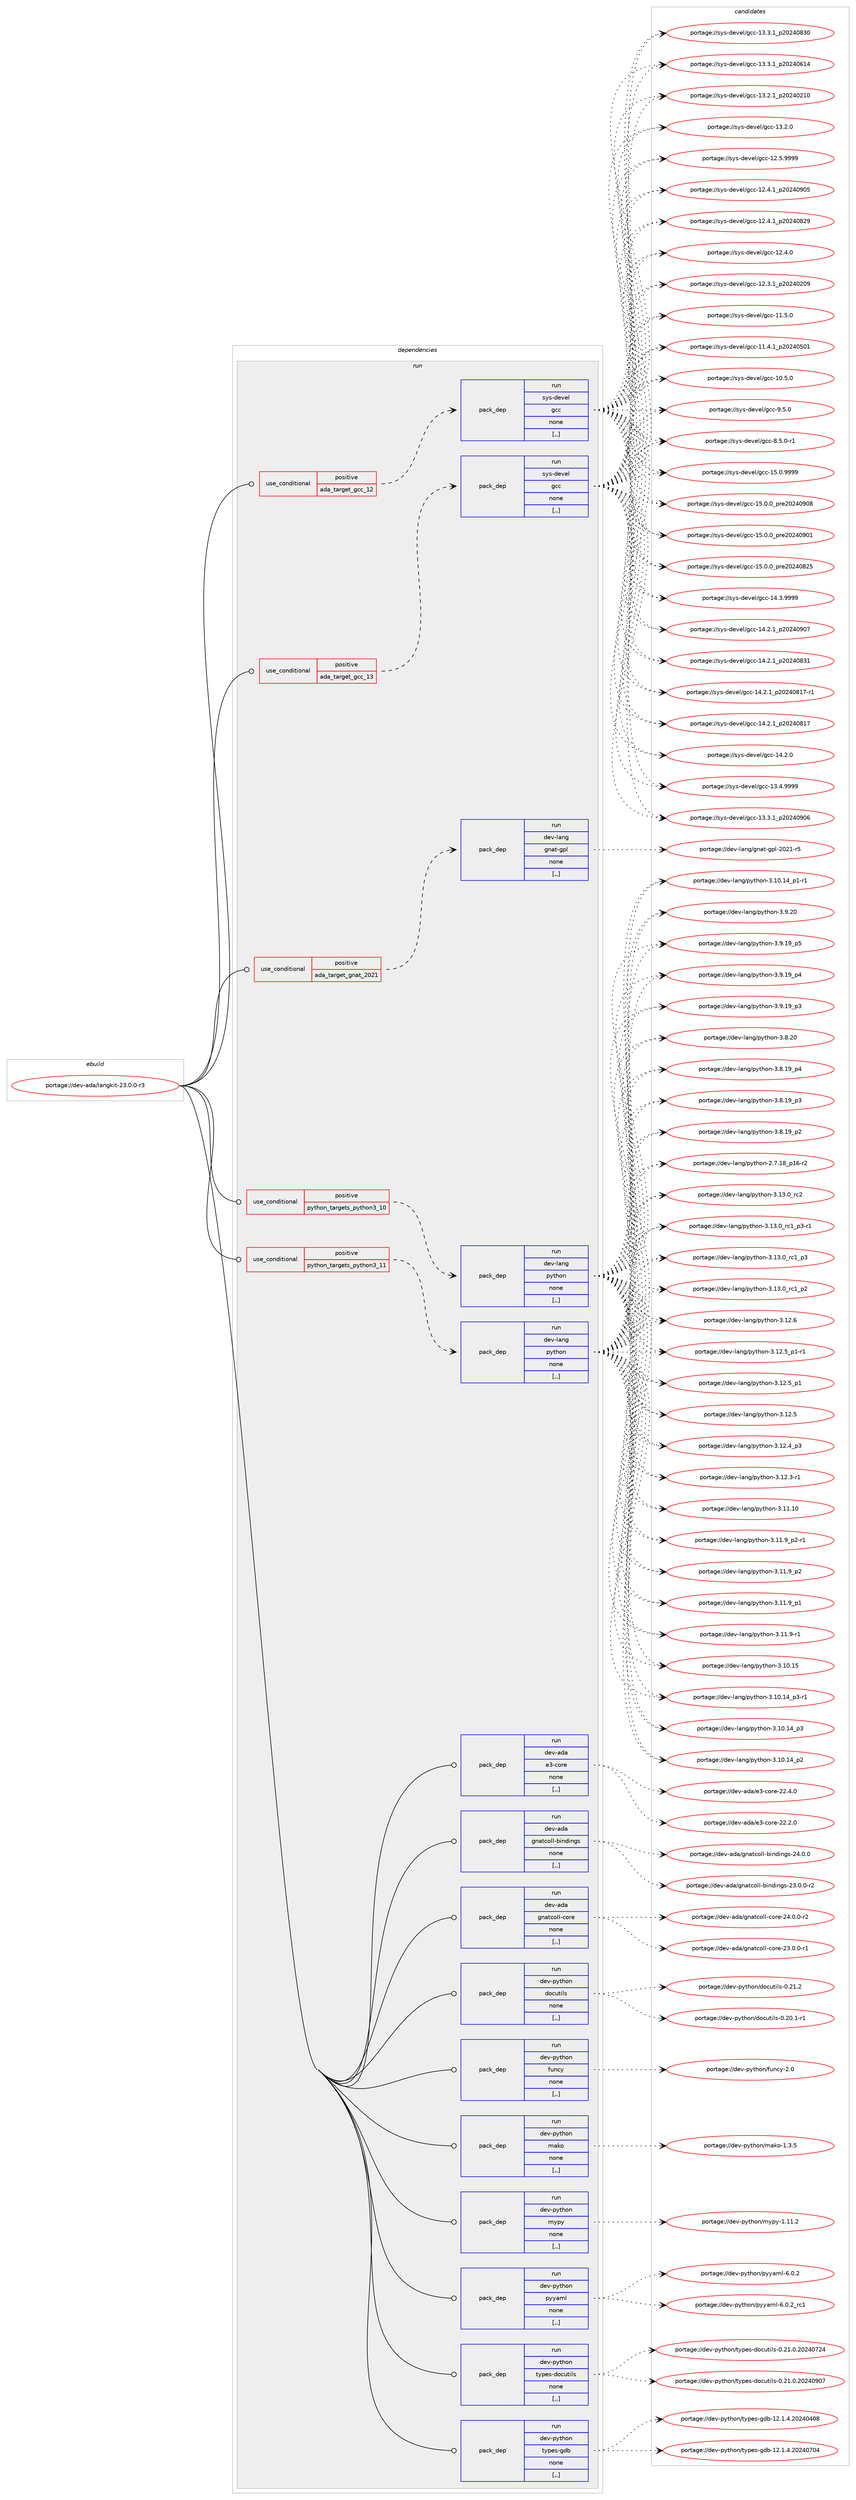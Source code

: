 digraph prolog {

# *************
# Graph options
# *************

newrank=true;
concentrate=true;
compound=true;
graph [rankdir=LR,fontname=Helvetica,fontsize=10,ranksep=1.5];#, ranksep=2.5, nodesep=0.2];
edge  [arrowhead=vee];
node  [fontname=Helvetica,fontsize=10];

# **********
# The ebuild
# **********

subgraph cluster_leftcol {
color=gray;
label=<<i>ebuild</i>>;
id [label="portage://dev-ada/langkit-23.0.0-r3", color=red, width=4, href="../dev-ada/langkit-23.0.0-r3.svg"];
}

# ****************
# The dependencies
# ****************

subgraph cluster_midcol {
color=gray;
label=<<i>dependencies</i>>;
subgraph cluster_compile {
fillcolor="#eeeeee";
style=filled;
label=<<i>compile</i>>;
}
subgraph cluster_compileandrun {
fillcolor="#eeeeee";
style=filled;
label=<<i>compile and run</i>>;
}
subgraph cluster_run {
fillcolor="#eeeeee";
style=filled;
label=<<i>run</i>>;
subgraph cond146431 {
dependency557437 [label=<<TABLE BORDER="0" CELLBORDER="1" CELLSPACING="0" CELLPADDING="4"><TR><TD ROWSPAN="3" CELLPADDING="10">use_conditional</TD></TR><TR><TD>positive</TD></TR><TR><TD>ada_target_gcc_12</TD></TR></TABLE>>, shape=none, color=red];
subgraph pack406484 {
dependency557438 [label=<<TABLE BORDER="0" CELLBORDER="1" CELLSPACING="0" CELLPADDING="4" WIDTH="220"><TR><TD ROWSPAN="6" CELLPADDING="30">pack_dep</TD></TR><TR><TD WIDTH="110">run</TD></TR><TR><TD>sys-devel</TD></TR><TR><TD>gcc</TD></TR><TR><TD>none</TD></TR><TR><TD>[,,]</TD></TR></TABLE>>, shape=none, color=blue];
}
dependency557437:e -> dependency557438:w [weight=20,style="dashed",arrowhead="vee"];
}
id:e -> dependency557437:w [weight=20,style="solid",arrowhead="odot"];
subgraph cond146432 {
dependency557439 [label=<<TABLE BORDER="0" CELLBORDER="1" CELLSPACING="0" CELLPADDING="4"><TR><TD ROWSPAN="3" CELLPADDING="10">use_conditional</TD></TR><TR><TD>positive</TD></TR><TR><TD>ada_target_gcc_13</TD></TR></TABLE>>, shape=none, color=red];
subgraph pack406485 {
dependency557440 [label=<<TABLE BORDER="0" CELLBORDER="1" CELLSPACING="0" CELLPADDING="4" WIDTH="220"><TR><TD ROWSPAN="6" CELLPADDING="30">pack_dep</TD></TR><TR><TD WIDTH="110">run</TD></TR><TR><TD>sys-devel</TD></TR><TR><TD>gcc</TD></TR><TR><TD>none</TD></TR><TR><TD>[,,]</TD></TR></TABLE>>, shape=none, color=blue];
}
dependency557439:e -> dependency557440:w [weight=20,style="dashed",arrowhead="vee"];
}
id:e -> dependency557439:w [weight=20,style="solid",arrowhead="odot"];
subgraph cond146433 {
dependency557441 [label=<<TABLE BORDER="0" CELLBORDER="1" CELLSPACING="0" CELLPADDING="4"><TR><TD ROWSPAN="3" CELLPADDING="10">use_conditional</TD></TR><TR><TD>positive</TD></TR><TR><TD>ada_target_gnat_2021</TD></TR></TABLE>>, shape=none, color=red];
subgraph pack406486 {
dependency557442 [label=<<TABLE BORDER="0" CELLBORDER="1" CELLSPACING="0" CELLPADDING="4" WIDTH="220"><TR><TD ROWSPAN="6" CELLPADDING="30">pack_dep</TD></TR><TR><TD WIDTH="110">run</TD></TR><TR><TD>dev-lang</TD></TR><TR><TD>gnat-gpl</TD></TR><TR><TD>none</TD></TR><TR><TD>[,,]</TD></TR></TABLE>>, shape=none, color=blue];
}
dependency557441:e -> dependency557442:w [weight=20,style="dashed",arrowhead="vee"];
}
id:e -> dependency557441:w [weight=20,style="solid",arrowhead="odot"];
subgraph cond146434 {
dependency557443 [label=<<TABLE BORDER="0" CELLBORDER="1" CELLSPACING="0" CELLPADDING="4"><TR><TD ROWSPAN="3" CELLPADDING="10">use_conditional</TD></TR><TR><TD>positive</TD></TR><TR><TD>python_targets_python3_10</TD></TR></TABLE>>, shape=none, color=red];
subgraph pack406487 {
dependency557444 [label=<<TABLE BORDER="0" CELLBORDER="1" CELLSPACING="0" CELLPADDING="4" WIDTH="220"><TR><TD ROWSPAN="6" CELLPADDING="30">pack_dep</TD></TR><TR><TD WIDTH="110">run</TD></TR><TR><TD>dev-lang</TD></TR><TR><TD>python</TD></TR><TR><TD>none</TD></TR><TR><TD>[,,]</TD></TR></TABLE>>, shape=none, color=blue];
}
dependency557443:e -> dependency557444:w [weight=20,style="dashed",arrowhead="vee"];
}
id:e -> dependency557443:w [weight=20,style="solid",arrowhead="odot"];
subgraph cond146435 {
dependency557445 [label=<<TABLE BORDER="0" CELLBORDER="1" CELLSPACING="0" CELLPADDING="4"><TR><TD ROWSPAN="3" CELLPADDING="10">use_conditional</TD></TR><TR><TD>positive</TD></TR><TR><TD>python_targets_python3_11</TD></TR></TABLE>>, shape=none, color=red];
subgraph pack406488 {
dependency557446 [label=<<TABLE BORDER="0" CELLBORDER="1" CELLSPACING="0" CELLPADDING="4" WIDTH="220"><TR><TD ROWSPAN="6" CELLPADDING="30">pack_dep</TD></TR><TR><TD WIDTH="110">run</TD></TR><TR><TD>dev-lang</TD></TR><TR><TD>python</TD></TR><TR><TD>none</TD></TR><TR><TD>[,,]</TD></TR></TABLE>>, shape=none, color=blue];
}
dependency557445:e -> dependency557446:w [weight=20,style="dashed",arrowhead="vee"];
}
id:e -> dependency557445:w [weight=20,style="solid",arrowhead="odot"];
subgraph pack406489 {
dependency557447 [label=<<TABLE BORDER="0" CELLBORDER="1" CELLSPACING="0" CELLPADDING="4" WIDTH="220"><TR><TD ROWSPAN="6" CELLPADDING="30">pack_dep</TD></TR><TR><TD WIDTH="110">run</TD></TR><TR><TD>dev-ada</TD></TR><TR><TD>e3-core</TD></TR><TR><TD>none</TD></TR><TR><TD>[,,]</TD></TR></TABLE>>, shape=none, color=blue];
}
id:e -> dependency557447:w [weight=20,style="solid",arrowhead="odot"];
subgraph pack406490 {
dependency557448 [label=<<TABLE BORDER="0" CELLBORDER="1" CELLSPACING="0" CELLPADDING="4" WIDTH="220"><TR><TD ROWSPAN="6" CELLPADDING="30">pack_dep</TD></TR><TR><TD WIDTH="110">run</TD></TR><TR><TD>dev-ada</TD></TR><TR><TD>gnatcoll-bindings</TD></TR><TR><TD>none</TD></TR><TR><TD>[,,]</TD></TR></TABLE>>, shape=none, color=blue];
}
id:e -> dependency557448:w [weight=20,style="solid",arrowhead="odot"];
subgraph pack406491 {
dependency557449 [label=<<TABLE BORDER="0" CELLBORDER="1" CELLSPACING="0" CELLPADDING="4" WIDTH="220"><TR><TD ROWSPAN="6" CELLPADDING="30">pack_dep</TD></TR><TR><TD WIDTH="110">run</TD></TR><TR><TD>dev-ada</TD></TR><TR><TD>gnatcoll-core</TD></TR><TR><TD>none</TD></TR><TR><TD>[,,]</TD></TR></TABLE>>, shape=none, color=blue];
}
id:e -> dependency557449:w [weight=20,style="solid",arrowhead="odot"];
subgraph pack406492 {
dependency557450 [label=<<TABLE BORDER="0" CELLBORDER="1" CELLSPACING="0" CELLPADDING="4" WIDTH="220"><TR><TD ROWSPAN="6" CELLPADDING="30">pack_dep</TD></TR><TR><TD WIDTH="110">run</TD></TR><TR><TD>dev-python</TD></TR><TR><TD>docutils</TD></TR><TR><TD>none</TD></TR><TR><TD>[,,]</TD></TR></TABLE>>, shape=none, color=blue];
}
id:e -> dependency557450:w [weight=20,style="solid",arrowhead="odot"];
subgraph pack406493 {
dependency557451 [label=<<TABLE BORDER="0" CELLBORDER="1" CELLSPACING="0" CELLPADDING="4" WIDTH="220"><TR><TD ROWSPAN="6" CELLPADDING="30">pack_dep</TD></TR><TR><TD WIDTH="110">run</TD></TR><TR><TD>dev-python</TD></TR><TR><TD>funcy</TD></TR><TR><TD>none</TD></TR><TR><TD>[,,]</TD></TR></TABLE>>, shape=none, color=blue];
}
id:e -> dependency557451:w [weight=20,style="solid",arrowhead="odot"];
subgraph pack406494 {
dependency557452 [label=<<TABLE BORDER="0" CELLBORDER="1" CELLSPACING="0" CELLPADDING="4" WIDTH="220"><TR><TD ROWSPAN="6" CELLPADDING="30">pack_dep</TD></TR><TR><TD WIDTH="110">run</TD></TR><TR><TD>dev-python</TD></TR><TR><TD>mako</TD></TR><TR><TD>none</TD></TR><TR><TD>[,,]</TD></TR></TABLE>>, shape=none, color=blue];
}
id:e -> dependency557452:w [weight=20,style="solid",arrowhead="odot"];
subgraph pack406495 {
dependency557453 [label=<<TABLE BORDER="0" CELLBORDER="1" CELLSPACING="0" CELLPADDING="4" WIDTH="220"><TR><TD ROWSPAN="6" CELLPADDING="30">pack_dep</TD></TR><TR><TD WIDTH="110">run</TD></TR><TR><TD>dev-python</TD></TR><TR><TD>mypy</TD></TR><TR><TD>none</TD></TR><TR><TD>[,,]</TD></TR></TABLE>>, shape=none, color=blue];
}
id:e -> dependency557453:w [weight=20,style="solid",arrowhead="odot"];
subgraph pack406496 {
dependency557454 [label=<<TABLE BORDER="0" CELLBORDER="1" CELLSPACING="0" CELLPADDING="4" WIDTH="220"><TR><TD ROWSPAN="6" CELLPADDING="30">pack_dep</TD></TR><TR><TD WIDTH="110">run</TD></TR><TR><TD>dev-python</TD></TR><TR><TD>pyyaml</TD></TR><TR><TD>none</TD></TR><TR><TD>[,,]</TD></TR></TABLE>>, shape=none, color=blue];
}
id:e -> dependency557454:w [weight=20,style="solid",arrowhead="odot"];
subgraph pack406497 {
dependency557455 [label=<<TABLE BORDER="0" CELLBORDER="1" CELLSPACING="0" CELLPADDING="4" WIDTH="220"><TR><TD ROWSPAN="6" CELLPADDING="30">pack_dep</TD></TR><TR><TD WIDTH="110">run</TD></TR><TR><TD>dev-python</TD></TR><TR><TD>types-docutils</TD></TR><TR><TD>none</TD></TR><TR><TD>[,,]</TD></TR></TABLE>>, shape=none, color=blue];
}
id:e -> dependency557455:w [weight=20,style="solid",arrowhead="odot"];
subgraph pack406498 {
dependency557456 [label=<<TABLE BORDER="0" CELLBORDER="1" CELLSPACING="0" CELLPADDING="4" WIDTH="220"><TR><TD ROWSPAN="6" CELLPADDING="30">pack_dep</TD></TR><TR><TD WIDTH="110">run</TD></TR><TR><TD>dev-python</TD></TR><TR><TD>types-gdb</TD></TR><TR><TD>none</TD></TR><TR><TD>[,,]</TD></TR></TABLE>>, shape=none, color=blue];
}
id:e -> dependency557456:w [weight=20,style="solid",arrowhead="odot"];
}
}

# **************
# The candidates
# **************

subgraph cluster_choices {
rank=same;
color=gray;
label=<<i>candidates</i>>;

subgraph choice406484 {
color=black;
nodesep=1;
choice1151211154510010111810110847103999945495346484657575757 [label="portage://sys-devel/gcc-15.0.9999", color=red, width=4,href="../sys-devel/gcc-15.0.9999.svg"];
choice1151211154510010111810110847103999945495346484648951121141015048505248574856 [label="portage://sys-devel/gcc-15.0.0_pre20240908", color=red, width=4,href="../sys-devel/gcc-15.0.0_pre20240908.svg"];
choice1151211154510010111810110847103999945495346484648951121141015048505248574849 [label="portage://sys-devel/gcc-15.0.0_pre20240901", color=red, width=4,href="../sys-devel/gcc-15.0.0_pre20240901.svg"];
choice1151211154510010111810110847103999945495346484648951121141015048505248565053 [label="portage://sys-devel/gcc-15.0.0_pre20240825", color=red, width=4,href="../sys-devel/gcc-15.0.0_pre20240825.svg"];
choice1151211154510010111810110847103999945495246514657575757 [label="portage://sys-devel/gcc-14.3.9999", color=red, width=4,href="../sys-devel/gcc-14.3.9999.svg"];
choice1151211154510010111810110847103999945495246504649951125048505248574855 [label="portage://sys-devel/gcc-14.2.1_p20240907", color=red, width=4,href="../sys-devel/gcc-14.2.1_p20240907.svg"];
choice1151211154510010111810110847103999945495246504649951125048505248565149 [label="portage://sys-devel/gcc-14.2.1_p20240831", color=red, width=4,href="../sys-devel/gcc-14.2.1_p20240831.svg"];
choice11512111545100101118101108471039999454952465046499511250485052485649554511449 [label="portage://sys-devel/gcc-14.2.1_p20240817-r1", color=red, width=4,href="../sys-devel/gcc-14.2.1_p20240817-r1.svg"];
choice1151211154510010111810110847103999945495246504649951125048505248564955 [label="portage://sys-devel/gcc-14.2.1_p20240817", color=red, width=4,href="../sys-devel/gcc-14.2.1_p20240817.svg"];
choice1151211154510010111810110847103999945495246504648 [label="portage://sys-devel/gcc-14.2.0", color=red, width=4,href="../sys-devel/gcc-14.2.0.svg"];
choice1151211154510010111810110847103999945495146524657575757 [label="portage://sys-devel/gcc-13.4.9999", color=red, width=4,href="../sys-devel/gcc-13.4.9999.svg"];
choice1151211154510010111810110847103999945495146514649951125048505248574854 [label="portage://sys-devel/gcc-13.3.1_p20240906", color=red, width=4,href="../sys-devel/gcc-13.3.1_p20240906.svg"];
choice1151211154510010111810110847103999945495146514649951125048505248565148 [label="portage://sys-devel/gcc-13.3.1_p20240830", color=red, width=4,href="../sys-devel/gcc-13.3.1_p20240830.svg"];
choice1151211154510010111810110847103999945495146514649951125048505248544952 [label="portage://sys-devel/gcc-13.3.1_p20240614", color=red, width=4,href="../sys-devel/gcc-13.3.1_p20240614.svg"];
choice1151211154510010111810110847103999945495146504649951125048505248504948 [label="portage://sys-devel/gcc-13.2.1_p20240210", color=red, width=4,href="../sys-devel/gcc-13.2.1_p20240210.svg"];
choice1151211154510010111810110847103999945495146504648 [label="portage://sys-devel/gcc-13.2.0", color=red, width=4,href="../sys-devel/gcc-13.2.0.svg"];
choice1151211154510010111810110847103999945495046534657575757 [label="portage://sys-devel/gcc-12.5.9999", color=red, width=4,href="../sys-devel/gcc-12.5.9999.svg"];
choice1151211154510010111810110847103999945495046524649951125048505248574853 [label="portage://sys-devel/gcc-12.4.1_p20240905", color=red, width=4,href="../sys-devel/gcc-12.4.1_p20240905.svg"];
choice1151211154510010111810110847103999945495046524649951125048505248565057 [label="portage://sys-devel/gcc-12.4.1_p20240829", color=red, width=4,href="../sys-devel/gcc-12.4.1_p20240829.svg"];
choice1151211154510010111810110847103999945495046524648 [label="portage://sys-devel/gcc-12.4.0", color=red, width=4,href="../sys-devel/gcc-12.4.0.svg"];
choice1151211154510010111810110847103999945495046514649951125048505248504857 [label="portage://sys-devel/gcc-12.3.1_p20240209", color=red, width=4,href="../sys-devel/gcc-12.3.1_p20240209.svg"];
choice1151211154510010111810110847103999945494946534648 [label="portage://sys-devel/gcc-11.5.0", color=red, width=4,href="../sys-devel/gcc-11.5.0.svg"];
choice1151211154510010111810110847103999945494946524649951125048505248534849 [label="portage://sys-devel/gcc-11.4.1_p20240501", color=red, width=4,href="../sys-devel/gcc-11.4.1_p20240501.svg"];
choice1151211154510010111810110847103999945494846534648 [label="portage://sys-devel/gcc-10.5.0", color=red, width=4,href="../sys-devel/gcc-10.5.0.svg"];
choice11512111545100101118101108471039999455746534648 [label="portage://sys-devel/gcc-9.5.0", color=red, width=4,href="../sys-devel/gcc-9.5.0.svg"];
choice115121115451001011181011084710399994556465346484511449 [label="portage://sys-devel/gcc-8.5.0-r1", color=red, width=4,href="../sys-devel/gcc-8.5.0-r1.svg"];
dependency557438:e -> choice1151211154510010111810110847103999945495346484657575757:w [style=dotted,weight="100"];
dependency557438:e -> choice1151211154510010111810110847103999945495346484648951121141015048505248574856:w [style=dotted,weight="100"];
dependency557438:e -> choice1151211154510010111810110847103999945495346484648951121141015048505248574849:w [style=dotted,weight="100"];
dependency557438:e -> choice1151211154510010111810110847103999945495346484648951121141015048505248565053:w [style=dotted,weight="100"];
dependency557438:e -> choice1151211154510010111810110847103999945495246514657575757:w [style=dotted,weight="100"];
dependency557438:e -> choice1151211154510010111810110847103999945495246504649951125048505248574855:w [style=dotted,weight="100"];
dependency557438:e -> choice1151211154510010111810110847103999945495246504649951125048505248565149:w [style=dotted,weight="100"];
dependency557438:e -> choice11512111545100101118101108471039999454952465046499511250485052485649554511449:w [style=dotted,weight="100"];
dependency557438:e -> choice1151211154510010111810110847103999945495246504649951125048505248564955:w [style=dotted,weight="100"];
dependency557438:e -> choice1151211154510010111810110847103999945495246504648:w [style=dotted,weight="100"];
dependency557438:e -> choice1151211154510010111810110847103999945495146524657575757:w [style=dotted,weight="100"];
dependency557438:e -> choice1151211154510010111810110847103999945495146514649951125048505248574854:w [style=dotted,weight="100"];
dependency557438:e -> choice1151211154510010111810110847103999945495146514649951125048505248565148:w [style=dotted,weight="100"];
dependency557438:e -> choice1151211154510010111810110847103999945495146514649951125048505248544952:w [style=dotted,weight="100"];
dependency557438:e -> choice1151211154510010111810110847103999945495146504649951125048505248504948:w [style=dotted,weight="100"];
dependency557438:e -> choice1151211154510010111810110847103999945495146504648:w [style=dotted,weight="100"];
dependency557438:e -> choice1151211154510010111810110847103999945495046534657575757:w [style=dotted,weight="100"];
dependency557438:e -> choice1151211154510010111810110847103999945495046524649951125048505248574853:w [style=dotted,weight="100"];
dependency557438:e -> choice1151211154510010111810110847103999945495046524649951125048505248565057:w [style=dotted,weight="100"];
dependency557438:e -> choice1151211154510010111810110847103999945495046524648:w [style=dotted,weight="100"];
dependency557438:e -> choice1151211154510010111810110847103999945495046514649951125048505248504857:w [style=dotted,weight="100"];
dependency557438:e -> choice1151211154510010111810110847103999945494946534648:w [style=dotted,weight="100"];
dependency557438:e -> choice1151211154510010111810110847103999945494946524649951125048505248534849:w [style=dotted,weight="100"];
dependency557438:e -> choice1151211154510010111810110847103999945494846534648:w [style=dotted,weight="100"];
dependency557438:e -> choice11512111545100101118101108471039999455746534648:w [style=dotted,weight="100"];
dependency557438:e -> choice115121115451001011181011084710399994556465346484511449:w [style=dotted,weight="100"];
}
subgraph choice406485 {
color=black;
nodesep=1;
choice1151211154510010111810110847103999945495346484657575757 [label="portage://sys-devel/gcc-15.0.9999", color=red, width=4,href="../sys-devel/gcc-15.0.9999.svg"];
choice1151211154510010111810110847103999945495346484648951121141015048505248574856 [label="portage://sys-devel/gcc-15.0.0_pre20240908", color=red, width=4,href="../sys-devel/gcc-15.0.0_pre20240908.svg"];
choice1151211154510010111810110847103999945495346484648951121141015048505248574849 [label="portage://sys-devel/gcc-15.0.0_pre20240901", color=red, width=4,href="../sys-devel/gcc-15.0.0_pre20240901.svg"];
choice1151211154510010111810110847103999945495346484648951121141015048505248565053 [label="portage://sys-devel/gcc-15.0.0_pre20240825", color=red, width=4,href="../sys-devel/gcc-15.0.0_pre20240825.svg"];
choice1151211154510010111810110847103999945495246514657575757 [label="portage://sys-devel/gcc-14.3.9999", color=red, width=4,href="../sys-devel/gcc-14.3.9999.svg"];
choice1151211154510010111810110847103999945495246504649951125048505248574855 [label="portage://sys-devel/gcc-14.2.1_p20240907", color=red, width=4,href="../sys-devel/gcc-14.2.1_p20240907.svg"];
choice1151211154510010111810110847103999945495246504649951125048505248565149 [label="portage://sys-devel/gcc-14.2.1_p20240831", color=red, width=4,href="../sys-devel/gcc-14.2.1_p20240831.svg"];
choice11512111545100101118101108471039999454952465046499511250485052485649554511449 [label="portage://sys-devel/gcc-14.2.1_p20240817-r1", color=red, width=4,href="../sys-devel/gcc-14.2.1_p20240817-r1.svg"];
choice1151211154510010111810110847103999945495246504649951125048505248564955 [label="portage://sys-devel/gcc-14.2.1_p20240817", color=red, width=4,href="../sys-devel/gcc-14.2.1_p20240817.svg"];
choice1151211154510010111810110847103999945495246504648 [label="portage://sys-devel/gcc-14.2.0", color=red, width=4,href="../sys-devel/gcc-14.2.0.svg"];
choice1151211154510010111810110847103999945495146524657575757 [label="portage://sys-devel/gcc-13.4.9999", color=red, width=4,href="../sys-devel/gcc-13.4.9999.svg"];
choice1151211154510010111810110847103999945495146514649951125048505248574854 [label="portage://sys-devel/gcc-13.3.1_p20240906", color=red, width=4,href="../sys-devel/gcc-13.3.1_p20240906.svg"];
choice1151211154510010111810110847103999945495146514649951125048505248565148 [label="portage://sys-devel/gcc-13.3.1_p20240830", color=red, width=4,href="../sys-devel/gcc-13.3.1_p20240830.svg"];
choice1151211154510010111810110847103999945495146514649951125048505248544952 [label="portage://sys-devel/gcc-13.3.1_p20240614", color=red, width=4,href="../sys-devel/gcc-13.3.1_p20240614.svg"];
choice1151211154510010111810110847103999945495146504649951125048505248504948 [label="portage://sys-devel/gcc-13.2.1_p20240210", color=red, width=4,href="../sys-devel/gcc-13.2.1_p20240210.svg"];
choice1151211154510010111810110847103999945495146504648 [label="portage://sys-devel/gcc-13.2.0", color=red, width=4,href="../sys-devel/gcc-13.2.0.svg"];
choice1151211154510010111810110847103999945495046534657575757 [label="portage://sys-devel/gcc-12.5.9999", color=red, width=4,href="../sys-devel/gcc-12.5.9999.svg"];
choice1151211154510010111810110847103999945495046524649951125048505248574853 [label="portage://sys-devel/gcc-12.4.1_p20240905", color=red, width=4,href="../sys-devel/gcc-12.4.1_p20240905.svg"];
choice1151211154510010111810110847103999945495046524649951125048505248565057 [label="portage://sys-devel/gcc-12.4.1_p20240829", color=red, width=4,href="../sys-devel/gcc-12.4.1_p20240829.svg"];
choice1151211154510010111810110847103999945495046524648 [label="portage://sys-devel/gcc-12.4.0", color=red, width=4,href="../sys-devel/gcc-12.4.0.svg"];
choice1151211154510010111810110847103999945495046514649951125048505248504857 [label="portage://sys-devel/gcc-12.3.1_p20240209", color=red, width=4,href="../sys-devel/gcc-12.3.1_p20240209.svg"];
choice1151211154510010111810110847103999945494946534648 [label="portage://sys-devel/gcc-11.5.0", color=red, width=4,href="../sys-devel/gcc-11.5.0.svg"];
choice1151211154510010111810110847103999945494946524649951125048505248534849 [label="portage://sys-devel/gcc-11.4.1_p20240501", color=red, width=4,href="../sys-devel/gcc-11.4.1_p20240501.svg"];
choice1151211154510010111810110847103999945494846534648 [label="portage://sys-devel/gcc-10.5.0", color=red, width=4,href="../sys-devel/gcc-10.5.0.svg"];
choice11512111545100101118101108471039999455746534648 [label="portage://sys-devel/gcc-9.5.0", color=red, width=4,href="../sys-devel/gcc-9.5.0.svg"];
choice115121115451001011181011084710399994556465346484511449 [label="portage://sys-devel/gcc-8.5.0-r1", color=red, width=4,href="../sys-devel/gcc-8.5.0-r1.svg"];
dependency557440:e -> choice1151211154510010111810110847103999945495346484657575757:w [style=dotted,weight="100"];
dependency557440:e -> choice1151211154510010111810110847103999945495346484648951121141015048505248574856:w [style=dotted,weight="100"];
dependency557440:e -> choice1151211154510010111810110847103999945495346484648951121141015048505248574849:w [style=dotted,weight="100"];
dependency557440:e -> choice1151211154510010111810110847103999945495346484648951121141015048505248565053:w [style=dotted,weight="100"];
dependency557440:e -> choice1151211154510010111810110847103999945495246514657575757:w [style=dotted,weight="100"];
dependency557440:e -> choice1151211154510010111810110847103999945495246504649951125048505248574855:w [style=dotted,weight="100"];
dependency557440:e -> choice1151211154510010111810110847103999945495246504649951125048505248565149:w [style=dotted,weight="100"];
dependency557440:e -> choice11512111545100101118101108471039999454952465046499511250485052485649554511449:w [style=dotted,weight="100"];
dependency557440:e -> choice1151211154510010111810110847103999945495246504649951125048505248564955:w [style=dotted,weight="100"];
dependency557440:e -> choice1151211154510010111810110847103999945495246504648:w [style=dotted,weight="100"];
dependency557440:e -> choice1151211154510010111810110847103999945495146524657575757:w [style=dotted,weight="100"];
dependency557440:e -> choice1151211154510010111810110847103999945495146514649951125048505248574854:w [style=dotted,weight="100"];
dependency557440:e -> choice1151211154510010111810110847103999945495146514649951125048505248565148:w [style=dotted,weight="100"];
dependency557440:e -> choice1151211154510010111810110847103999945495146514649951125048505248544952:w [style=dotted,weight="100"];
dependency557440:e -> choice1151211154510010111810110847103999945495146504649951125048505248504948:w [style=dotted,weight="100"];
dependency557440:e -> choice1151211154510010111810110847103999945495146504648:w [style=dotted,weight="100"];
dependency557440:e -> choice1151211154510010111810110847103999945495046534657575757:w [style=dotted,weight="100"];
dependency557440:e -> choice1151211154510010111810110847103999945495046524649951125048505248574853:w [style=dotted,weight="100"];
dependency557440:e -> choice1151211154510010111810110847103999945495046524649951125048505248565057:w [style=dotted,weight="100"];
dependency557440:e -> choice1151211154510010111810110847103999945495046524648:w [style=dotted,weight="100"];
dependency557440:e -> choice1151211154510010111810110847103999945495046514649951125048505248504857:w [style=dotted,weight="100"];
dependency557440:e -> choice1151211154510010111810110847103999945494946534648:w [style=dotted,weight="100"];
dependency557440:e -> choice1151211154510010111810110847103999945494946524649951125048505248534849:w [style=dotted,weight="100"];
dependency557440:e -> choice1151211154510010111810110847103999945494846534648:w [style=dotted,weight="100"];
dependency557440:e -> choice11512111545100101118101108471039999455746534648:w [style=dotted,weight="100"];
dependency557440:e -> choice115121115451001011181011084710399994556465346484511449:w [style=dotted,weight="100"];
}
subgraph choice406486 {
color=black;
nodesep=1;
choice100101118451089711010347103110971164510311210845504850494511453 [label="portage://dev-lang/gnat-gpl-2021-r5", color=red, width=4,href="../dev-lang/gnat-gpl-2021-r5.svg"];
dependency557442:e -> choice100101118451089711010347103110971164510311210845504850494511453:w [style=dotted,weight="100"];
}
subgraph choice406487 {
color=black;
nodesep=1;
choice10010111845108971101034711212111610411111045514649514648951149950 [label="portage://dev-lang/python-3.13.0_rc2", color=red, width=4,href="../dev-lang/python-3.13.0_rc2.svg"];
choice1001011184510897110103471121211161041111104551464951464895114994995112514511449 [label="portage://dev-lang/python-3.13.0_rc1_p3-r1", color=red, width=4,href="../dev-lang/python-3.13.0_rc1_p3-r1.svg"];
choice100101118451089711010347112121116104111110455146495146489511499499511251 [label="portage://dev-lang/python-3.13.0_rc1_p3", color=red, width=4,href="../dev-lang/python-3.13.0_rc1_p3.svg"];
choice100101118451089711010347112121116104111110455146495146489511499499511250 [label="portage://dev-lang/python-3.13.0_rc1_p2", color=red, width=4,href="../dev-lang/python-3.13.0_rc1_p2.svg"];
choice10010111845108971101034711212111610411111045514649504654 [label="portage://dev-lang/python-3.12.6", color=red, width=4,href="../dev-lang/python-3.12.6.svg"];
choice1001011184510897110103471121211161041111104551464950465395112494511449 [label="portage://dev-lang/python-3.12.5_p1-r1", color=red, width=4,href="../dev-lang/python-3.12.5_p1-r1.svg"];
choice100101118451089711010347112121116104111110455146495046539511249 [label="portage://dev-lang/python-3.12.5_p1", color=red, width=4,href="../dev-lang/python-3.12.5_p1.svg"];
choice10010111845108971101034711212111610411111045514649504653 [label="portage://dev-lang/python-3.12.5", color=red, width=4,href="../dev-lang/python-3.12.5.svg"];
choice100101118451089711010347112121116104111110455146495046529511251 [label="portage://dev-lang/python-3.12.4_p3", color=red, width=4,href="../dev-lang/python-3.12.4_p3.svg"];
choice100101118451089711010347112121116104111110455146495046514511449 [label="portage://dev-lang/python-3.12.3-r1", color=red, width=4,href="../dev-lang/python-3.12.3-r1.svg"];
choice1001011184510897110103471121211161041111104551464949464948 [label="portage://dev-lang/python-3.11.10", color=red, width=4,href="../dev-lang/python-3.11.10.svg"];
choice1001011184510897110103471121211161041111104551464949465795112504511449 [label="portage://dev-lang/python-3.11.9_p2-r1", color=red, width=4,href="../dev-lang/python-3.11.9_p2-r1.svg"];
choice100101118451089711010347112121116104111110455146494946579511250 [label="portage://dev-lang/python-3.11.9_p2", color=red, width=4,href="../dev-lang/python-3.11.9_p2.svg"];
choice100101118451089711010347112121116104111110455146494946579511249 [label="portage://dev-lang/python-3.11.9_p1", color=red, width=4,href="../dev-lang/python-3.11.9_p1.svg"];
choice100101118451089711010347112121116104111110455146494946574511449 [label="portage://dev-lang/python-3.11.9-r1", color=red, width=4,href="../dev-lang/python-3.11.9-r1.svg"];
choice1001011184510897110103471121211161041111104551464948464953 [label="portage://dev-lang/python-3.10.15", color=red, width=4,href="../dev-lang/python-3.10.15.svg"];
choice100101118451089711010347112121116104111110455146494846495295112514511449 [label="portage://dev-lang/python-3.10.14_p3-r1", color=red, width=4,href="../dev-lang/python-3.10.14_p3-r1.svg"];
choice10010111845108971101034711212111610411111045514649484649529511251 [label="portage://dev-lang/python-3.10.14_p3", color=red, width=4,href="../dev-lang/python-3.10.14_p3.svg"];
choice10010111845108971101034711212111610411111045514649484649529511250 [label="portage://dev-lang/python-3.10.14_p2", color=red, width=4,href="../dev-lang/python-3.10.14_p2.svg"];
choice100101118451089711010347112121116104111110455146494846495295112494511449 [label="portage://dev-lang/python-3.10.14_p1-r1", color=red, width=4,href="../dev-lang/python-3.10.14_p1-r1.svg"];
choice10010111845108971101034711212111610411111045514657465048 [label="portage://dev-lang/python-3.9.20", color=red, width=4,href="../dev-lang/python-3.9.20.svg"];
choice100101118451089711010347112121116104111110455146574649579511253 [label="portage://dev-lang/python-3.9.19_p5", color=red, width=4,href="../dev-lang/python-3.9.19_p5.svg"];
choice100101118451089711010347112121116104111110455146574649579511252 [label="portage://dev-lang/python-3.9.19_p4", color=red, width=4,href="../dev-lang/python-3.9.19_p4.svg"];
choice100101118451089711010347112121116104111110455146574649579511251 [label="portage://dev-lang/python-3.9.19_p3", color=red, width=4,href="../dev-lang/python-3.9.19_p3.svg"];
choice10010111845108971101034711212111610411111045514656465048 [label="portage://dev-lang/python-3.8.20", color=red, width=4,href="../dev-lang/python-3.8.20.svg"];
choice100101118451089711010347112121116104111110455146564649579511252 [label="portage://dev-lang/python-3.8.19_p4", color=red, width=4,href="../dev-lang/python-3.8.19_p4.svg"];
choice100101118451089711010347112121116104111110455146564649579511251 [label="portage://dev-lang/python-3.8.19_p3", color=red, width=4,href="../dev-lang/python-3.8.19_p3.svg"];
choice100101118451089711010347112121116104111110455146564649579511250 [label="portage://dev-lang/python-3.8.19_p2", color=red, width=4,href="../dev-lang/python-3.8.19_p2.svg"];
choice100101118451089711010347112121116104111110455046554649569511249544511450 [label="portage://dev-lang/python-2.7.18_p16-r2", color=red, width=4,href="../dev-lang/python-2.7.18_p16-r2.svg"];
dependency557444:e -> choice10010111845108971101034711212111610411111045514649514648951149950:w [style=dotted,weight="100"];
dependency557444:e -> choice1001011184510897110103471121211161041111104551464951464895114994995112514511449:w [style=dotted,weight="100"];
dependency557444:e -> choice100101118451089711010347112121116104111110455146495146489511499499511251:w [style=dotted,weight="100"];
dependency557444:e -> choice100101118451089711010347112121116104111110455146495146489511499499511250:w [style=dotted,weight="100"];
dependency557444:e -> choice10010111845108971101034711212111610411111045514649504654:w [style=dotted,weight="100"];
dependency557444:e -> choice1001011184510897110103471121211161041111104551464950465395112494511449:w [style=dotted,weight="100"];
dependency557444:e -> choice100101118451089711010347112121116104111110455146495046539511249:w [style=dotted,weight="100"];
dependency557444:e -> choice10010111845108971101034711212111610411111045514649504653:w [style=dotted,weight="100"];
dependency557444:e -> choice100101118451089711010347112121116104111110455146495046529511251:w [style=dotted,weight="100"];
dependency557444:e -> choice100101118451089711010347112121116104111110455146495046514511449:w [style=dotted,weight="100"];
dependency557444:e -> choice1001011184510897110103471121211161041111104551464949464948:w [style=dotted,weight="100"];
dependency557444:e -> choice1001011184510897110103471121211161041111104551464949465795112504511449:w [style=dotted,weight="100"];
dependency557444:e -> choice100101118451089711010347112121116104111110455146494946579511250:w [style=dotted,weight="100"];
dependency557444:e -> choice100101118451089711010347112121116104111110455146494946579511249:w [style=dotted,weight="100"];
dependency557444:e -> choice100101118451089711010347112121116104111110455146494946574511449:w [style=dotted,weight="100"];
dependency557444:e -> choice1001011184510897110103471121211161041111104551464948464953:w [style=dotted,weight="100"];
dependency557444:e -> choice100101118451089711010347112121116104111110455146494846495295112514511449:w [style=dotted,weight="100"];
dependency557444:e -> choice10010111845108971101034711212111610411111045514649484649529511251:w [style=dotted,weight="100"];
dependency557444:e -> choice10010111845108971101034711212111610411111045514649484649529511250:w [style=dotted,weight="100"];
dependency557444:e -> choice100101118451089711010347112121116104111110455146494846495295112494511449:w [style=dotted,weight="100"];
dependency557444:e -> choice10010111845108971101034711212111610411111045514657465048:w [style=dotted,weight="100"];
dependency557444:e -> choice100101118451089711010347112121116104111110455146574649579511253:w [style=dotted,weight="100"];
dependency557444:e -> choice100101118451089711010347112121116104111110455146574649579511252:w [style=dotted,weight="100"];
dependency557444:e -> choice100101118451089711010347112121116104111110455146574649579511251:w [style=dotted,weight="100"];
dependency557444:e -> choice10010111845108971101034711212111610411111045514656465048:w [style=dotted,weight="100"];
dependency557444:e -> choice100101118451089711010347112121116104111110455146564649579511252:w [style=dotted,weight="100"];
dependency557444:e -> choice100101118451089711010347112121116104111110455146564649579511251:w [style=dotted,weight="100"];
dependency557444:e -> choice100101118451089711010347112121116104111110455146564649579511250:w [style=dotted,weight="100"];
dependency557444:e -> choice100101118451089711010347112121116104111110455046554649569511249544511450:w [style=dotted,weight="100"];
}
subgraph choice406488 {
color=black;
nodesep=1;
choice10010111845108971101034711212111610411111045514649514648951149950 [label="portage://dev-lang/python-3.13.0_rc2", color=red, width=4,href="../dev-lang/python-3.13.0_rc2.svg"];
choice1001011184510897110103471121211161041111104551464951464895114994995112514511449 [label="portage://dev-lang/python-3.13.0_rc1_p3-r1", color=red, width=4,href="../dev-lang/python-3.13.0_rc1_p3-r1.svg"];
choice100101118451089711010347112121116104111110455146495146489511499499511251 [label="portage://dev-lang/python-3.13.0_rc1_p3", color=red, width=4,href="../dev-lang/python-3.13.0_rc1_p3.svg"];
choice100101118451089711010347112121116104111110455146495146489511499499511250 [label="portage://dev-lang/python-3.13.0_rc1_p2", color=red, width=4,href="../dev-lang/python-3.13.0_rc1_p2.svg"];
choice10010111845108971101034711212111610411111045514649504654 [label="portage://dev-lang/python-3.12.6", color=red, width=4,href="../dev-lang/python-3.12.6.svg"];
choice1001011184510897110103471121211161041111104551464950465395112494511449 [label="portage://dev-lang/python-3.12.5_p1-r1", color=red, width=4,href="../dev-lang/python-3.12.5_p1-r1.svg"];
choice100101118451089711010347112121116104111110455146495046539511249 [label="portage://dev-lang/python-3.12.5_p1", color=red, width=4,href="../dev-lang/python-3.12.5_p1.svg"];
choice10010111845108971101034711212111610411111045514649504653 [label="portage://dev-lang/python-3.12.5", color=red, width=4,href="../dev-lang/python-3.12.5.svg"];
choice100101118451089711010347112121116104111110455146495046529511251 [label="portage://dev-lang/python-3.12.4_p3", color=red, width=4,href="../dev-lang/python-3.12.4_p3.svg"];
choice100101118451089711010347112121116104111110455146495046514511449 [label="portage://dev-lang/python-3.12.3-r1", color=red, width=4,href="../dev-lang/python-3.12.3-r1.svg"];
choice1001011184510897110103471121211161041111104551464949464948 [label="portage://dev-lang/python-3.11.10", color=red, width=4,href="../dev-lang/python-3.11.10.svg"];
choice1001011184510897110103471121211161041111104551464949465795112504511449 [label="portage://dev-lang/python-3.11.9_p2-r1", color=red, width=4,href="../dev-lang/python-3.11.9_p2-r1.svg"];
choice100101118451089711010347112121116104111110455146494946579511250 [label="portage://dev-lang/python-3.11.9_p2", color=red, width=4,href="../dev-lang/python-3.11.9_p2.svg"];
choice100101118451089711010347112121116104111110455146494946579511249 [label="portage://dev-lang/python-3.11.9_p1", color=red, width=4,href="../dev-lang/python-3.11.9_p1.svg"];
choice100101118451089711010347112121116104111110455146494946574511449 [label="portage://dev-lang/python-3.11.9-r1", color=red, width=4,href="../dev-lang/python-3.11.9-r1.svg"];
choice1001011184510897110103471121211161041111104551464948464953 [label="portage://dev-lang/python-3.10.15", color=red, width=4,href="../dev-lang/python-3.10.15.svg"];
choice100101118451089711010347112121116104111110455146494846495295112514511449 [label="portage://dev-lang/python-3.10.14_p3-r1", color=red, width=4,href="../dev-lang/python-3.10.14_p3-r1.svg"];
choice10010111845108971101034711212111610411111045514649484649529511251 [label="portage://dev-lang/python-3.10.14_p3", color=red, width=4,href="../dev-lang/python-3.10.14_p3.svg"];
choice10010111845108971101034711212111610411111045514649484649529511250 [label="portage://dev-lang/python-3.10.14_p2", color=red, width=4,href="../dev-lang/python-3.10.14_p2.svg"];
choice100101118451089711010347112121116104111110455146494846495295112494511449 [label="portage://dev-lang/python-3.10.14_p1-r1", color=red, width=4,href="../dev-lang/python-3.10.14_p1-r1.svg"];
choice10010111845108971101034711212111610411111045514657465048 [label="portage://dev-lang/python-3.9.20", color=red, width=4,href="../dev-lang/python-3.9.20.svg"];
choice100101118451089711010347112121116104111110455146574649579511253 [label="portage://dev-lang/python-3.9.19_p5", color=red, width=4,href="../dev-lang/python-3.9.19_p5.svg"];
choice100101118451089711010347112121116104111110455146574649579511252 [label="portage://dev-lang/python-3.9.19_p4", color=red, width=4,href="../dev-lang/python-3.9.19_p4.svg"];
choice100101118451089711010347112121116104111110455146574649579511251 [label="portage://dev-lang/python-3.9.19_p3", color=red, width=4,href="../dev-lang/python-3.9.19_p3.svg"];
choice10010111845108971101034711212111610411111045514656465048 [label="portage://dev-lang/python-3.8.20", color=red, width=4,href="../dev-lang/python-3.8.20.svg"];
choice100101118451089711010347112121116104111110455146564649579511252 [label="portage://dev-lang/python-3.8.19_p4", color=red, width=4,href="../dev-lang/python-3.8.19_p4.svg"];
choice100101118451089711010347112121116104111110455146564649579511251 [label="portage://dev-lang/python-3.8.19_p3", color=red, width=4,href="../dev-lang/python-3.8.19_p3.svg"];
choice100101118451089711010347112121116104111110455146564649579511250 [label="portage://dev-lang/python-3.8.19_p2", color=red, width=4,href="../dev-lang/python-3.8.19_p2.svg"];
choice100101118451089711010347112121116104111110455046554649569511249544511450 [label="portage://dev-lang/python-2.7.18_p16-r2", color=red, width=4,href="../dev-lang/python-2.7.18_p16-r2.svg"];
dependency557446:e -> choice10010111845108971101034711212111610411111045514649514648951149950:w [style=dotted,weight="100"];
dependency557446:e -> choice1001011184510897110103471121211161041111104551464951464895114994995112514511449:w [style=dotted,weight="100"];
dependency557446:e -> choice100101118451089711010347112121116104111110455146495146489511499499511251:w [style=dotted,weight="100"];
dependency557446:e -> choice100101118451089711010347112121116104111110455146495146489511499499511250:w [style=dotted,weight="100"];
dependency557446:e -> choice10010111845108971101034711212111610411111045514649504654:w [style=dotted,weight="100"];
dependency557446:e -> choice1001011184510897110103471121211161041111104551464950465395112494511449:w [style=dotted,weight="100"];
dependency557446:e -> choice100101118451089711010347112121116104111110455146495046539511249:w [style=dotted,weight="100"];
dependency557446:e -> choice10010111845108971101034711212111610411111045514649504653:w [style=dotted,weight="100"];
dependency557446:e -> choice100101118451089711010347112121116104111110455146495046529511251:w [style=dotted,weight="100"];
dependency557446:e -> choice100101118451089711010347112121116104111110455146495046514511449:w [style=dotted,weight="100"];
dependency557446:e -> choice1001011184510897110103471121211161041111104551464949464948:w [style=dotted,weight="100"];
dependency557446:e -> choice1001011184510897110103471121211161041111104551464949465795112504511449:w [style=dotted,weight="100"];
dependency557446:e -> choice100101118451089711010347112121116104111110455146494946579511250:w [style=dotted,weight="100"];
dependency557446:e -> choice100101118451089711010347112121116104111110455146494946579511249:w [style=dotted,weight="100"];
dependency557446:e -> choice100101118451089711010347112121116104111110455146494946574511449:w [style=dotted,weight="100"];
dependency557446:e -> choice1001011184510897110103471121211161041111104551464948464953:w [style=dotted,weight="100"];
dependency557446:e -> choice100101118451089711010347112121116104111110455146494846495295112514511449:w [style=dotted,weight="100"];
dependency557446:e -> choice10010111845108971101034711212111610411111045514649484649529511251:w [style=dotted,weight="100"];
dependency557446:e -> choice10010111845108971101034711212111610411111045514649484649529511250:w [style=dotted,weight="100"];
dependency557446:e -> choice100101118451089711010347112121116104111110455146494846495295112494511449:w [style=dotted,weight="100"];
dependency557446:e -> choice10010111845108971101034711212111610411111045514657465048:w [style=dotted,weight="100"];
dependency557446:e -> choice100101118451089711010347112121116104111110455146574649579511253:w [style=dotted,weight="100"];
dependency557446:e -> choice100101118451089711010347112121116104111110455146574649579511252:w [style=dotted,weight="100"];
dependency557446:e -> choice100101118451089711010347112121116104111110455146574649579511251:w [style=dotted,weight="100"];
dependency557446:e -> choice10010111845108971101034711212111610411111045514656465048:w [style=dotted,weight="100"];
dependency557446:e -> choice100101118451089711010347112121116104111110455146564649579511252:w [style=dotted,weight="100"];
dependency557446:e -> choice100101118451089711010347112121116104111110455146564649579511251:w [style=dotted,weight="100"];
dependency557446:e -> choice100101118451089711010347112121116104111110455146564649579511250:w [style=dotted,weight="100"];
dependency557446:e -> choice100101118451089711010347112121116104111110455046554649569511249544511450:w [style=dotted,weight="100"];
}
subgraph choice406489 {
color=black;
nodesep=1;
choice1001011184597100974710151459911111410145505046524648 [label="portage://dev-ada/e3-core-22.4.0", color=red, width=4,href="../dev-ada/e3-core-22.4.0.svg"];
choice1001011184597100974710151459911111410145505046504648 [label="portage://dev-ada/e3-core-22.2.0", color=red, width=4,href="../dev-ada/e3-core-22.2.0.svg"];
dependency557447:e -> choice1001011184597100974710151459911111410145505046524648:w [style=dotted,weight="100"];
dependency557447:e -> choice1001011184597100974710151459911111410145505046504648:w [style=dotted,weight="100"];
}
subgraph choice406490 {
color=black;
nodesep=1;
choice100101118459710097471031109711699111108108459810511010010511010311545505246484648 [label="portage://dev-ada/gnatcoll-bindings-24.0.0", color=red, width=4,href="../dev-ada/gnatcoll-bindings-24.0.0.svg"];
choice1001011184597100974710311097116991111081084598105110100105110103115455051464846484511450 [label="portage://dev-ada/gnatcoll-bindings-23.0.0-r2", color=red, width=4,href="../dev-ada/gnatcoll-bindings-23.0.0-r2.svg"];
dependency557448:e -> choice100101118459710097471031109711699111108108459810511010010511010311545505246484648:w [style=dotted,weight="100"];
dependency557448:e -> choice1001011184597100974710311097116991111081084598105110100105110103115455051464846484511450:w [style=dotted,weight="100"];
}
subgraph choice406491 {
color=black;
nodesep=1;
choice1001011184597100974710311097116991111081084599111114101455052464846484511450 [label="portage://dev-ada/gnatcoll-core-24.0.0-r2", color=red, width=4,href="../dev-ada/gnatcoll-core-24.0.0-r2.svg"];
choice1001011184597100974710311097116991111081084599111114101455051464846484511449 [label="portage://dev-ada/gnatcoll-core-23.0.0-r1", color=red, width=4,href="../dev-ada/gnatcoll-core-23.0.0-r1.svg"];
dependency557449:e -> choice1001011184597100974710311097116991111081084599111114101455052464846484511450:w [style=dotted,weight="100"];
dependency557449:e -> choice1001011184597100974710311097116991111081084599111114101455051464846484511449:w [style=dotted,weight="100"];
}
subgraph choice406492 {
color=black;
nodesep=1;
choice10010111845112121116104111110471001119911711610510811545484650494650 [label="portage://dev-python/docutils-0.21.2", color=red, width=4,href="../dev-python/docutils-0.21.2.svg"];
choice100101118451121211161041111104710011199117116105108115454846504846494511449 [label="portage://dev-python/docutils-0.20.1-r1", color=red, width=4,href="../dev-python/docutils-0.20.1-r1.svg"];
dependency557450:e -> choice10010111845112121116104111110471001119911711610510811545484650494650:w [style=dotted,weight="100"];
dependency557450:e -> choice100101118451121211161041111104710011199117116105108115454846504846494511449:w [style=dotted,weight="100"];
}
subgraph choice406493 {
color=black;
nodesep=1;
choice10010111845112121116104111110471021171109912145504648 [label="portage://dev-python/funcy-2.0", color=red, width=4,href="../dev-python/funcy-2.0.svg"];
dependency557451:e -> choice10010111845112121116104111110471021171109912145504648:w [style=dotted,weight="100"];
}
subgraph choice406494 {
color=black;
nodesep=1;
choice100101118451121211161041111104710997107111454946514653 [label="portage://dev-python/mako-1.3.5", color=red, width=4,href="../dev-python/mako-1.3.5.svg"];
dependency557452:e -> choice100101118451121211161041111104710997107111454946514653:w [style=dotted,weight="100"];
}
subgraph choice406495 {
color=black;
nodesep=1;
choice100101118451121211161041111104710912111212145494649494650 [label="portage://dev-python/mypy-1.11.2", color=red, width=4,href="../dev-python/mypy-1.11.2.svg"];
dependency557453:e -> choice100101118451121211161041111104710912111212145494649494650:w [style=dotted,weight="100"];
}
subgraph choice406496 {
color=black;
nodesep=1;
choice100101118451121211161041111104711212112197109108455446484650951149949 [label="portage://dev-python/pyyaml-6.0.2_rc1", color=red, width=4,href="../dev-python/pyyaml-6.0.2_rc1.svg"];
choice100101118451121211161041111104711212112197109108455446484650 [label="portage://dev-python/pyyaml-6.0.2", color=red, width=4,href="../dev-python/pyyaml-6.0.2.svg"];
dependency557454:e -> choice100101118451121211161041111104711212112197109108455446484650951149949:w [style=dotted,weight="100"];
dependency557454:e -> choice100101118451121211161041111104711212112197109108455446484650:w [style=dotted,weight="100"];
}
subgraph choice406497 {
color=black;
nodesep=1;
choice1001011184511212111610411111047116121112101115451001119911711610510811545484650494648465048505248574855 [label="portage://dev-python/types-docutils-0.21.0.20240907", color=red, width=4,href="../dev-python/types-docutils-0.21.0.20240907.svg"];
choice1001011184511212111610411111047116121112101115451001119911711610510811545484650494648465048505248555052 [label="portage://dev-python/types-docutils-0.21.0.20240724", color=red, width=4,href="../dev-python/types-docutils-0.21.0.20240724.svg"];
dependency557455:e -> choice1001011184511212111610411111047116121112101115451001119911711610510811545484650494648465048505248574855:w [style=dotted,weight="100"];
dependency557455:e -> choice1001011184511212111610411111047116121112101115451001119911711610510811545484650494648465048505248555052:w [style=dotted,weight="100"];
}
subgraph choice406498 {
color=black;
nodesep=1;
choice1001011184511212111610411111047116121112101115451031009845495046494652465048505248554852 [label="portage://dev-python/types-gdb-12.1.4.20240704", color=red, width=4,href="../dev-python/types-gdb-12.1.4.20240704.svg"];
choice1001011184511212111610411111047116121112101115451031009845495046494652465048505248524856 [label="portage://dev-python/types-gdb-12.1.4.20240408", color=red, width=4,href="../dev-python/types-gdb-12.1.4.20240408.svg"];
dependency557456:e -> choice1001011184511212111610411111047116121112101115451031009845495046494652465048505248554852:w [style=dotted,weight="100"];
dependency557456:e -> choice1001011184511212111610411111047116121112101115451031009845495046494652465048505248524856:w [style=dotted,weight="100"];
}
}

}
